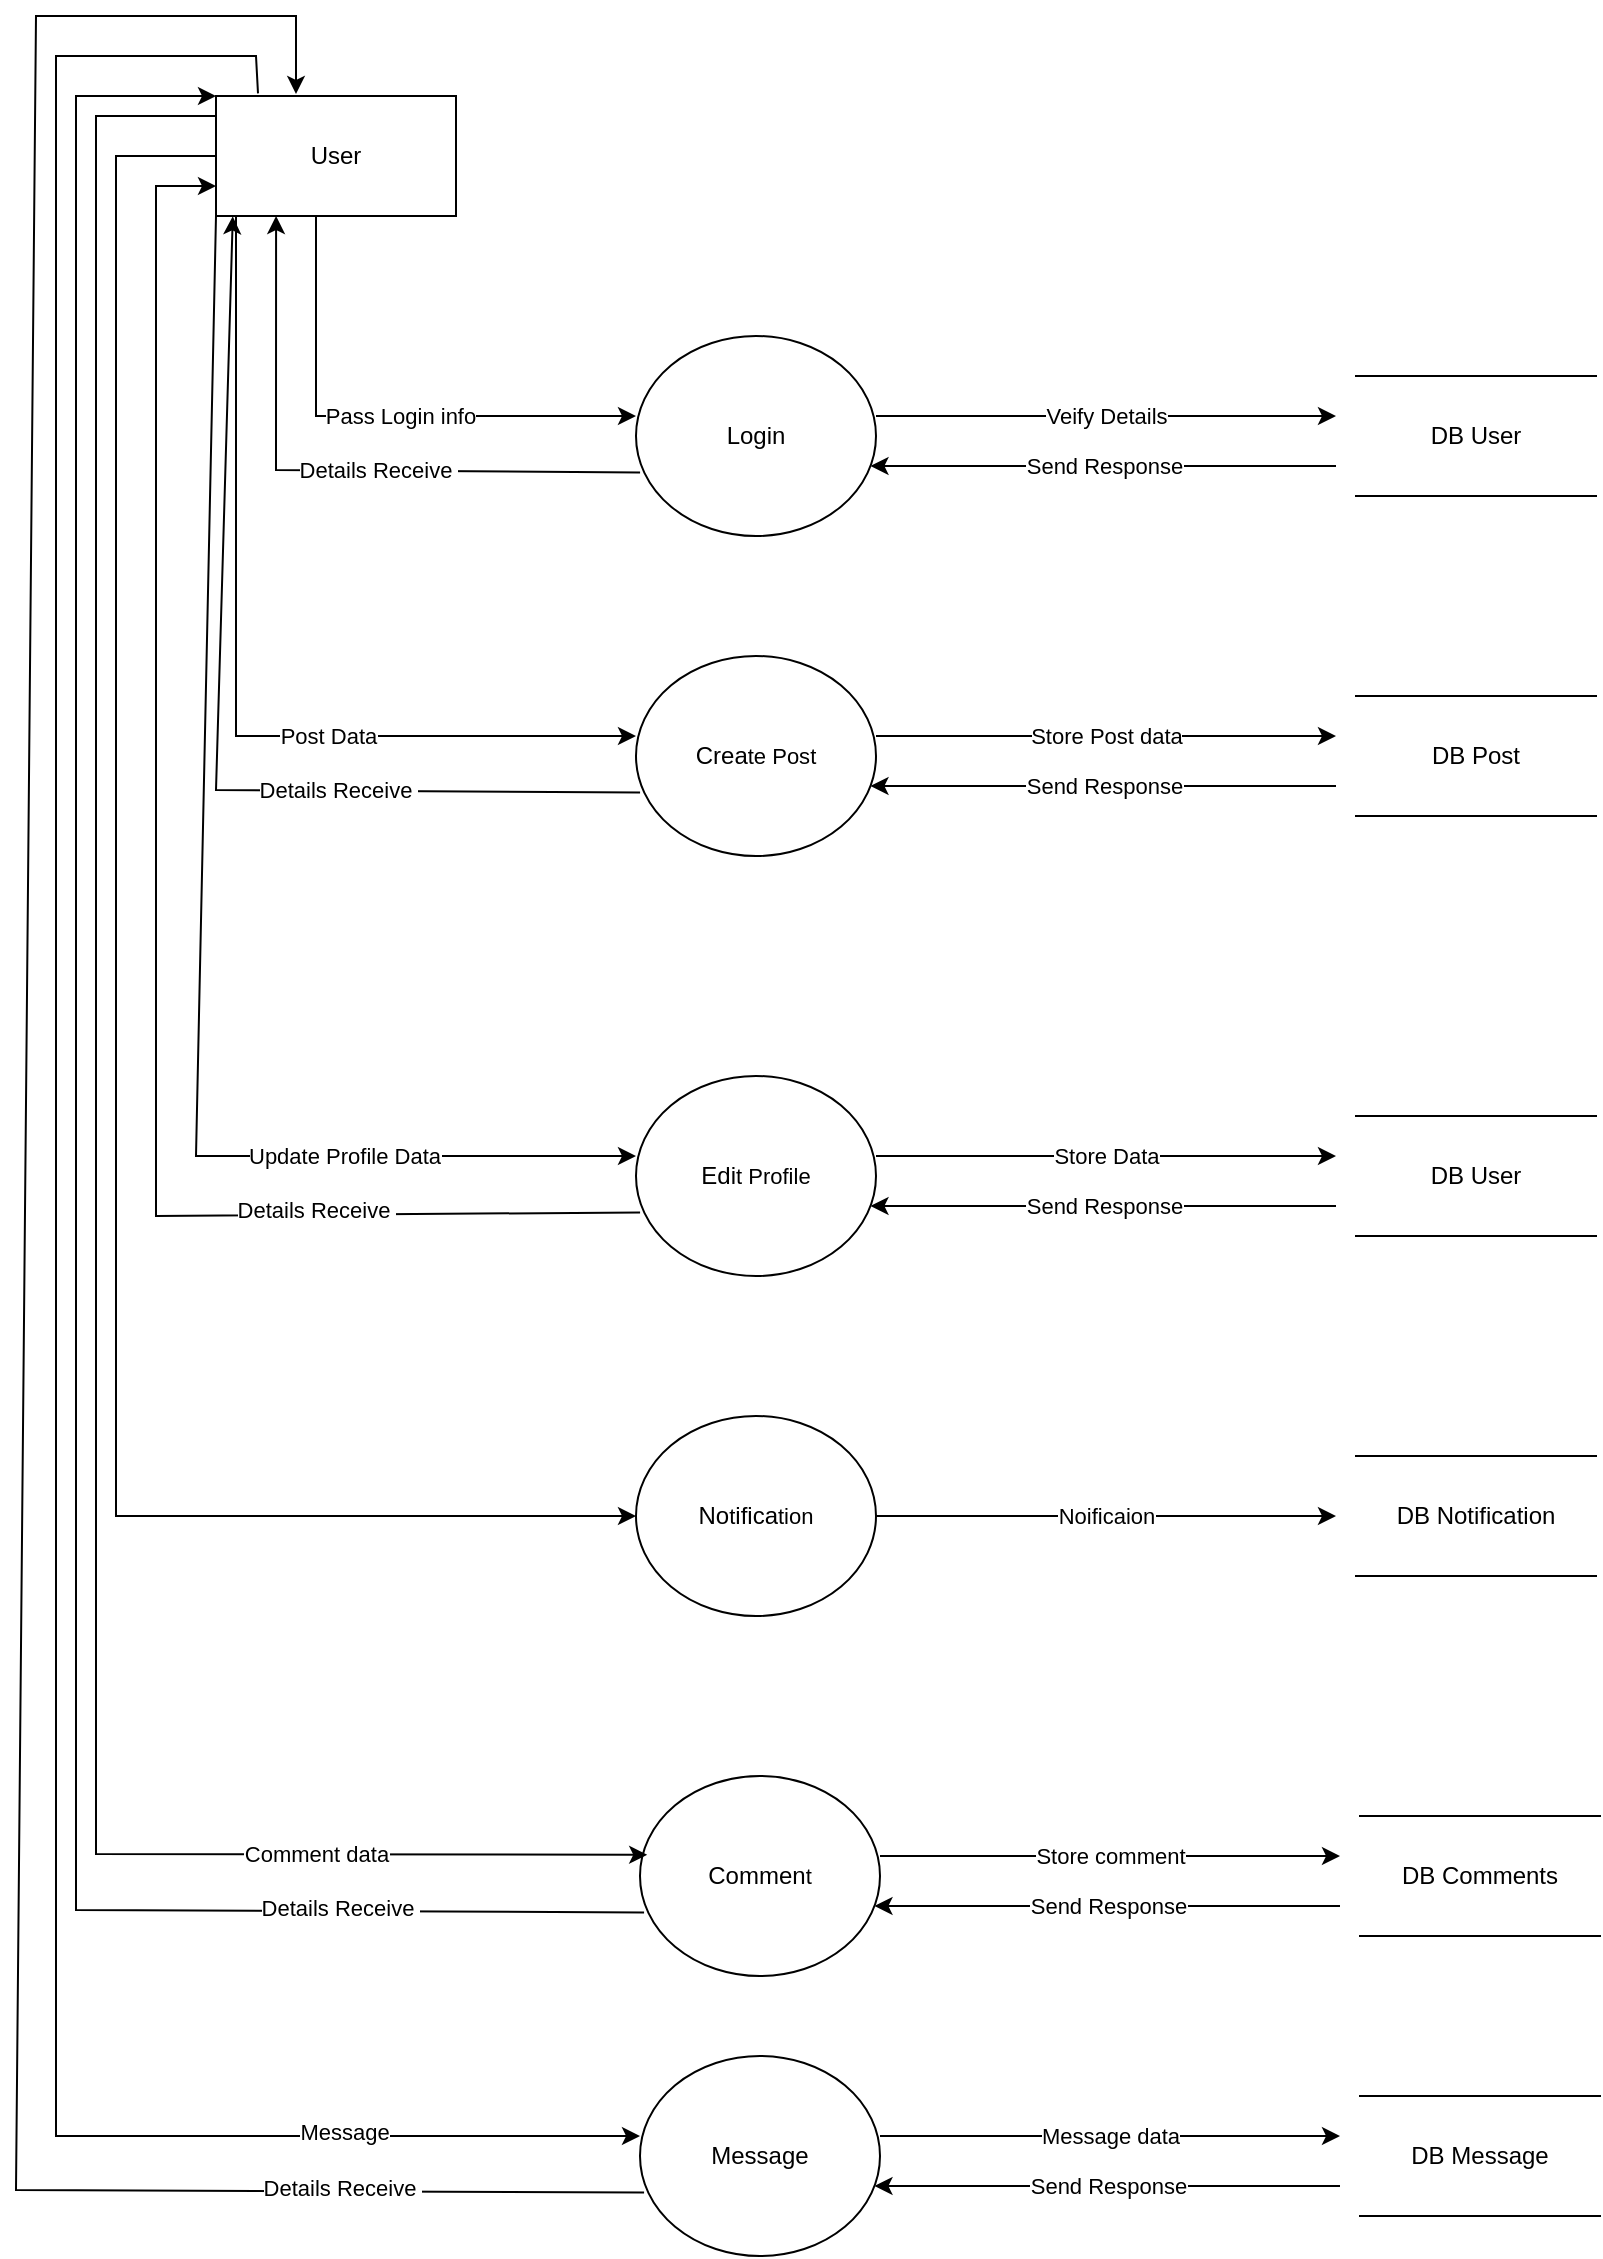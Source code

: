 <mxfile version="24.7.6">
  <diagram name="Page-1" id="g-4OwmUu99pSSspBPPSN">
    <mxGraphModel dx="1235" dy="614" grid="1" gridSize="10" guides="1" tooltips="1" connect="1" arrows="1" fold="1" page="1" pageScale="1" pageWidth="827" pageHeight="1169" math="0" shadow="0">
      <root>
        <mxCell id="0" />
        <mxCell id="1" parent="0" />
        <mxCell id="6DSpFLGJofq4vWxEsyLQ-1" value="User" style="rounded=0;whiteSpace=wrap;html=1;" parent="1" vertex="1">
          <mxGeometry x="120" y="160" width="120" height="60" as="geometry" />
        </mxCell>
        <mxCell id="6DSpFLGJofq4vWxEsyLQ-2" value="Login" style="ellipse;whiteSpace=wrap;html=1;" parent="1" vertex="1">
          <mxGeometry x="330" y="280" width="120" height="100" as="geometry" />
        </mxCell>
        <mxCell id="6DSpFLGJofq4vWxEsyLQ-4" value="" style="endArrow=classic;html=1;rounded=0;entryX=0;entryY=0.5;entryDx=0;entryDy=0;" parent="1" edge="1">
          <mxGeometry relative="1" as="geometry">
            <mxPoint x="170" y="220" as="sourcePoint" />
            <mxPoint x="330" y="320" as="targetPoint" />
            <Array as="points">
              <mxPoint x="170" y="320" />
            </Array>
          </mxGeometry>
        </mxCell>
        <mxCell id="6DSpFLGJofq4vWxEsyLQ-5" value="Pass Login info" style="edgeLabel;resizable=0;html=1;;align=center;verticalAlign=middle;" parent="6DSpFLGJofq4vWxEsyLQ-4" connectable="0" vertex="1">
          <mxGeometry relative="1" as="geometry">
            <mxPoint x="12" as="offset" />
          </mxGeometry>
        </mxCell>
        <mxCell id="6DSpFLGJofq4vWxEsyLQ-6" value="" style="endArrow=classic;html=1;rounded=0;entryX=0;entryY=0.5;entryDx=0;entryDy=0;exitX=1;exitY=0.5;exitDx=0;exitDy=0;" parent="1" edge="1">
          <mxGeometry relative="1" as="geometry">
            <mxPoint x="450" y="320" as="sourcePoint" />
            <mxPoint x="680" y="320" as="targetPoint" />
          </mxGeometry>
        </mxCell>
        <mxCell id="6DSpFLGJofq4vWxEsyLQ-7" value="Veify Details" style="edgeLabel;resizable=0;html=1;;align=center;verticalAlign=middle;" parent="6DSpFLGJofq4vWxEsyLQ-6" connectable="0" vertex="1">
          <mxGeometry relative="1" as="geometry" />
        </mxCell>
        <mxCell id="6DSpFLGJofq4vWxEsyLQ-8" value="" style="endArrow=classic;html=1;rounded=0;entryX=0.417;entryY=1;entryDx=0;entryDy=0;entryPerimeter=0;exitX=0.017;exitY=0.682;exitDx=0;exitDy=0;exitPerimeter=0;" parent="1" source="6DSpFLGJofq4vWxEsyLQ-2" edge="1">
          <mxGeometry relative="1" as="geometry">
            <mxPoint x="320.36" y="347.4" as="sourcePoint" />
            <mxPoint x="150.04" y="220" as="targetPoint" />
            <Array as="points">
              <mxPoint x="150" y="347" />
            </Array>
          </mxGeometry>
        </mxCell>
        <mxCell id="6DSpFLGJofq4vWxEsyLQ-9" value="Details Receive&amp;nbsp;" style="edgeLabel;resizable=0;html=1;;align=center;verticalAlign=middle;" parent="6DSpFLGJofq4vWxEsyLQ-8" connectable="0" vertex="1">
          <mxGeometry relative="1" as="geometry">
            <mxPoint x="23" as="offset" />
          </mxGeometry>
        </mxCell>
        <mxCell id="6DSpFLGJofq4vWxEsyLQ-10" value="" style="endArrow=classic;html=1;rounded=0;entryX=0.977;entryY=0.65;entryDx=0;entryDy=0;entryPerimeter=0;exitX=0;exitY=0.75;exitDx=0;exitDy=0;" parent="1" target="6DSpFLGJofq4vWxEsyLQ-2" edge="1">
          <mxGeometry relative="1" as="geometry">
            <mxPoint x="680" y="345" as="sourcePoint" />
            <mxPoint x="440" y="440" as="targetPoint" />
          </mxGeometry>
        </mxCell>
        <mxCell id="6DSpFLGJofq4vWxEsyLQ-11" value="Send Response" style="edgeLabel;resizable=0;html=1;;align=center;verticalAlign=middle;" parent="6DSpFLGJofq4vWxEsyLQ-10" connectable="0" vertex="1">
          <mxGeometry relative="1" as="geometry" />
        </mxCell>
        <mxCell id="6DSpFLGJofq4vWxEsyLQ-12" value="Crea&lt;span style=&quot;font-size: 11px; text-wrap: nowrap; background-color: rgb(255, 255, 255);&quot;&gt;te Pos&lt;/span&gt;&lt;span style=&quot;font-size: 11px; text-wrap: nowrap; background-color: rgb(255, 255, 255);&quot;&gt;t&lt;/span&gt;" style="ellipse;whiteSpace=wrap;html=1;" parent="1" vertex="1">
          <mxGeometry x="330" y="440" width="120" height="100" as="geometry" />
        </mxCell>
        <mxCell id="6DSpFLGJofq4vWxEsyLQ-14" value="" style="endArrow=classic;html=1;rounded=0;entryX=0;entryY=0.5;entryDx=0;entryDy=0;" parent="1" edge="1">
          <mxGeometry relative="1" as="geometry">
            <mxPoint x="130" y="220" as="sourcePoint" />
            <mxPoint x="330" y="480" as="targetPoint" />
            <Array as="points">
              <mxPoint x="130" y="480" />
            </Array>
          </mxGeometry>
        </mxCell>
        <mxCell id="6DSpFLGJofq4vWxEsyLQ-15" value="Post Data" style="edgeLabel;resizable=0;html=1;;align=center;verticalAlign=middle;" parent="6DSpFLGJofq4vWxEsyLQ-14" connectable="0" vertex="1">
          <mxGeometry relative="1" as="geometry">
            <mxPoint x="46" y="30" as="offset" />
          </mxGeometry>
        </mxCell>
        <mxCell id="6DSpFLGJofq4vWxEsyLQ-16" value="" style="endArrow=classic;html=1;rounded=0;entryX=0;entryY=0.5;entryDx=0;entryDy=0;exitX=1;exitY=0.5;exitDx=0;exitDy=0;" parent="1" edge="1">
          <mxGeometry relative="1" as="geometry">
            <mxPoint x="450" y="480" as="sourcePoint" />
            <mxPoint x="680" y="480" as="targetPoint" />
          </mxGeometry>
        </mxCell>
        <mxCell id="6DSpFLGJofq4vWxEsyLQ-17" value="Store Post data" style="edgeLabel;resizable=0;html=1;;align=center;verticalAlign=middle;" parent="6DSpFLGJofq4vWxEsyLQ-16" connectable="0" vertex="1">
          <mxGeometry relative="1" as="geometry" />
        </mxCell>
        <mxCell id="6DSpFLGJofq4vWxEsyLQ-18" value="" style="endArrow=classic;html=1;rounded=0;entryX=0.07;entryY=1.003;entryDx=0;entryDy=0;entryPerimeter=0;exitX=0.017;exitY=0.682;exitDx=0;exitDy=0;exitPerimeter=0;" parent="1" source="6DSpFLGJofq4vWxEsyLQ-12" target="6DSpFLGJofq4vWxEsyLQ-1" edge="1">
          <mxGeometry relative="1" as="geometry">
            <mxPoint x="320.36" y="507.4" as="sourcePoint" />
            <mxPoint x="150.04" y="380" as="targetPoint" />
            <Array as="points">
              <mxPoint x="120" y="507" />
            </Array>
          </mxGeometry>
        </mxCell>
        <mxCell id="6DSpFLGJofq4vWxEsyLQ-19" value="Details Receive&amp;nbsp;" style="edgeLabel;resizable=0;html=1;;align=center;verticalAlign=middle;" parent="6DSpFLGJofq4vWxEsyLQ-18" connectable="0" vertex="1">
          <mxGeometry relative="1" as="geometry">
            <mxPoint x="60" y="37" as="offset" />
          </mxGeometry>
        </mxCell>
        <mxCell id="6DSpFLGJofq4vWxEsyLQ-20" value="" style="endArrow=classic;html=1;rounded=0;entryX=0.977;entryY=0.65;entryDx=0;entryDy=0;entryPerimeter=0;exitX=0;exitY=0.75;exitDx=0;exitDy=0;" parent="1" target="6DSpFLGJofq4vWxEsyLQ-12" edge="1">
          <mxGeometry relative="1" as="geometry">
            <mxPoint x="680" y="505" as="sourcePoint" />
            <mxPoint x="440" y="600" as="targetPoint" />
          </mxGeometry>
        </mxCell>
        <mxCell id="6DSpFLGJofq4vWxEsyLQ-21" value="Send Response" style="edgeLabel;resizable=0;html=1;;align=center;verticalAlign=middle;" parent="6DSpFLGJofq4vWxEsyLQ-20" connectable="0" vertex="1">
          <mxGeometry relative="1" as="geometry" />
        </mxCell>
        <mxCell id="6DSpFLGJofq4vWxEsyLQ-22" value="Edi&lt;span style=&quot;font-size: 11px; text-wrap: nowrap; background-color: rgb(255, 255, 255);&quot;&gt;t Profile&lt;/span&gt;" style="ellipse;whiteSpace=wrap;html=1;" parent="1" vertex="1">
          <mxGeometry x="330" y="650" width="120" height="100" as="geometry" />
        </mxCell>
        <mxCell id="6DSpFLGJofq4vWxEsyLQ-24" value="" style="endArrow=classic;html=1;rounded=0;entryX=0;entryY=0.5;entryDx=0;entryDy=0;exitX=0;exitY=1;exitDx=0;exitDy=0;" parent="1" source="6DSpFLGJofq4vWxEsyLQ-1" edge="1">
          <mxGeometry relative="1" as="geometry">
            <mxPoint x="170" y="590" as="sourcePoint" />
            <mxPoint x="330" y="690" as="targetPoint" />
            <Array as="points">
              <mxPoint x="110" y="690" />
            </Array>
          </mxGeometry>
        </mxCell>
        <mxCell id="6DSpFLGJofq4vWxEsyLQ-25" value="Update Profile Data" style="edgeLabel;resizable=0;html=1;;align=center;verticalAlign=middle;" parent="6DSpFLGJofq4vWxEsyLQ-24" connectable="0" vertex="1">
          <mxGeometry relative="1" as="geometry">
            <mxPoint x="71" y="125" as="offset" />
          </mxGeometry>
        </mxCell>
        <mxCell id="6DSpFLGJofq4vWxEsyLQ-26" value="" style="endArrow=classic;html=1;rounded=0;entryX=0;entryY=0.5;entryDx=0;entryDy=0;exitX=1;exitY=0.5;exitDx=0;exitDy=0;" parent="1" edge="1">
          <mxGeometry relative="1" as="geometry">
            <mxPoint x="450" y="690" as="sourcePoint" />
            <mxPoint x="680" y="690" as="targetPoint" />
          </mxGeometry>
        </mxCell>
        <mxCell id="6DSpFLGJofq4vWxEsyLQ-27" value="Store Data" style="edgeLabel;resizable=0;html=1;;align=center;verticalAlign=middle;" parent="6DSpFLGJofq4vWxEsyLQ-26" connectable="0" vertex="1">
          <mxGeometry relative="1" as="geometry" />
        </mxCell>
        <mxCell id="6DSpFLGJofq4vWxEsyLQ-28" value="" style="endArrow=classic;html=1;rounded=0;exitX=0.017;exitY=0.682;exitDx=0;exitDy=0;exitPerimeter=0;entryX=0;entryY=0.75;entryDx=0;entryDy=0;" parent="1" source="6DSpFLGJofq4vWxEsyLQ-22" target="6DSpFLGJofq4vWxEsyLQ-1" edge="1">
          <mxGeometry relative="1" as="geometry">
            <mxPoint x="320.36" y="717.4" as="sourcePoint" />
            <mxPoint x="80" y="200" as="targetPoint" />
            <Array as="points">
              <mxPoint x="90" y="720" />
              <mxPoint x="90" y="205" />
            </Array>
          </mxGeometry>
        </mxCell>
        <mxCell id="6DSpFLGJofq4vWxEsyLQ-29" value="Details Receive&amp;nbsp;" style="edgeLabel;resizable=0;html=1;;align=center;verticalAlign=middle;" parent="6DSpFLGJofq4vWxEsyLQ-28" connectable="0" vertex="1">
          <mxGeometry relative="1" as="geometry">
            <mxPoint x="80" y="148" as="offset" />
          </mxGeometry>
        </mxCell>
        <mxCell id="6DSpFLGJofq4vWxEsyLQ-30" value="" style="endArrow=classic;html=1;rounded=0;entryX=0.977;entryY=0.65;entryDx=0;entryDy=0;entryPerimeter=0;exitX=0;exitY=0.75;exitDx=0;exitDy=0;" parent="1" target="6DSpFLGJofq4vWxEsyLQ-22" edge="1">
          <mxGeometry relative="1" as="geometry">
            <mxPoint x="680" y="715" as="sourcePoint" />
            <mxPoint x="440" y="810" as="targetPoint" />
          </mxGeometry>
        </mxCell>
        <mxCell id="6DSpFLGJofq4vWxEsyLQ-31" value="Send Response" style="edgeLabel;resizable=0;html=1;;align=center;verticalAlign=middle;" parent="6DSpFLGJofq4vWxEsyLQ-30" connectable="0" vertex="1">
          <mxGeometry relative="1" as="geometry" />
        </mxCell>
        <mxCell id="6DSpFLGJofq4vWxEsyLQ-32" value="No&lt;span style=&quot;font-size: 11px; text-wrap: nowrap; background-color: rgb(255, 255, 255);&quot;&gt;t&lt;/span&gt;ifica&lt;span style=&quot;font-size: 11px; text-wrap: nowrap; background-color: rgb(255, 255, 255);&quot;&gt;tion&lt;/span&gt;" style="ellipse;whiteSpace=wrap;html=1;" parent="1" vertex="1">
          <mxGeometry x="330" y="820" width="120" height="100" as="geometry" />
        </mxCell>
        <mxCell id="6DSpFLGJofq4vWxEsyLQ-34" value="" style="endArrow=classic;html=1;rounded=0;entryX=0;entryY=0.5;entryDx=0;entryDy=0;exitX=0;exitY=0.5;exitDx=0;exitDy=0;" parent="1" source="6DSpFLGJofq4vWxEsyLQ-1" target="6DSpFLGJofq4vWxEsyLQ-32" edge="1">
          <mxGeometry relative="1" as="geometry">
            <mxPoint x="170" y="760" as="sourcePoint" />
            <mxPoint x="330" y="860" as="targetPoint" />
            <Array as="points">
              <mxPoint x="70" y="190" />
              <mxPoint x="70" y="870" />
            </Array>
          </mxGeometry>
        </mxCell>
        <mxCell id="6DSpFLGJofq4vWxEsyLQ-36" value="" style="endArrow=classic;html=1;rounded=0;entryX=0;entryY=0.5;entryDx=0;entryDy=0;exitX=1;exitY=0.5;exitDx=0;exitDy=0;" parent="1" edge="1">
          <mxGeometry relative="1" as="geometry">
            <mxPoint x="450" y="870" as="sourcePoint" />
            <mxPoint x="680" y="870" as="targetPoint" />
          </mxGeometry>
        </mxCell>
        <mxCell id="6DSpFLGJofq4vWxEsyLQ-37" value="Noificaion" style="edgeLabel;resizable=0;html=1;;align=center;verticalAlign=middle;" parent="6DSpFLGJofq4vWxEsyLQ-36" connectable="0" vertex="1">
          <mxGeometry relative="1" as="geometry" />
        </mxCell>
        <mxCell id="6DSpFLGJofq4vWxEsyLQ-42" value="DB User" style="shape=partialRectangle;whiteSpace=wrap;html=1;left=0;right=0;fillColor=none;" parent="1" vertex="1">
          <mxGeometry x="690" y="300" width="120" height="60" as="geometry" />
        </mxCell>
        <mxCell id="6DSpFLGJofq4vWxEsyLQ-43" value="DB Notification" style="shape=partialRectangle;whiteSpace=wrap;html=1;left=0;right=0;fillColor=none;" parent="1" vertex="1">
          <mxGeometry x="690" y="840" width="120" height="60" as="geometry" />
        </mxCell>
        <mxCell id="6DSpFLGJofq4vWxEsyLQ-44" value="DB User" style="shape=partialRectangle;whiteSpace=wrap;html=1;left=0;right=0;fillColor=none;" parent="1" vertex="1">
          <mxGeometry x="690" y="670" width="120" height="60" as="geometry" />
        </mxCell>
        <mxCell id="6DSpFLGJofq4vWxEsyLQ-45" value="DB Post" style="shape=partialRectangle;whiteSpace=wrap;html=1;left=0;right=0;fillColor=none;" parent="1" vertex="1">
          <mxGeometry x="690" y="460" width="120" height="60" as="geometry" />
        </mxCell>
        <mxCell id="6DSpFLGJofq4vWxEsyLQ-169" value="Commen&lt;span style=&quot;font-size: 11px; text-wrap: nowrap; background-color: rgb(255, 255, 255);&quot;&gt;t&lt;/span&gt;" style="ellipse;whiteSpace=wrap;html=1;" parent="1" vertex="1">
          <mxGeometry x="332" y="1000" width="120" height="100" as="geometry" />
        </mxCell>
        <mxCell id="6DSpFLGJofq4vWxEsyLQ-170" value="" style="endArrow=classic;html=1;rounded=0;entryX=0.03;entryY=0.394;entryDx=0;entryDy=0;entryPerimeter=0;" parent="1" target="6DSpFLGJofq4vWxEsyLQ-169" edge="1">
          <mxGeometry relative="1" as="geometry">
            <mxPoint x="120" y="170" as="sourcePoint" />
            <mxPoint x="200" y="1040" as="targetPoint" />
            <Array as="points">
              <mxPoint x="60" y="170" />
              <mxPoint x="60" y="1039" />
            </Array>
          </mxGeometry>
        </mxCell>
        <mxCell id="6DSpFLGJofq4vWxEsyLQ-171" value="Comment data" style="edgeLabel;resizable=0;html=1;;align=center;verticalAlign=middle;" parent="6DSpFLGJofq4vWxEsyLQ-170" connectable="0" vertex="1">
          <mxGeometry relative="1" as="geometry">
            <mxPoint x="110" y="326" as="offset" />
          </mxGeometry>
        </mxCell>
        <mxCell id="6DSpFLGJofq4vWxEsyLQ-172" value="" style="endArrow=classic;html=1;rounded=0;entryX=0;entryY=0.5;entryDx=0;entryDy=0;exitX=1;exitY=0.5;exitDx=0;exitDy=0;" parent="1" edge="1">
          <mxGeometry relative="1" as="geometry">
            <mxPoint x="452" y="1040" as="sourcePoint" />
            <mxPoint x="682" y="1040" as="targetPoint" />
          </mxGeometry>
        </mxCell>
        <mxCell id="6DSpFLGJofq4vWxEsyLQ-173" value="Store comment" style="edgeLabel;resizable=0;html=1;;align=center;verticalAlign=middle;" parent="6DSpFLGJofq4vWxEsyLQ-172" connectable="0" vertex="1">
          <mxGeometry relative="1" as="geometry" />
        </mxCell>
        <mxCell id="6DSpFLGJofq4vWxEsyLQ-174" value="" style="endArrow=classic;html=1;rounded=0;entryX=0;entryY=0;entryDx=0;entryDy=0;exitX=0.017;exitY=0.682;exitDx=0;exitDy=0;exitPerimeter=0;" parent="1" source="6DSpFLGJofq4vWxEsyLQ-169" target="6DSpFLGJofq4vWxEsyLQ-1" edge="1">
          <mxGeometry relative="1" as="geometry">
            <mxPoint x="190.36" y="1067.4" as="sourcePoint" />
            <mxPoint x="20.04" y="940" as="targetPoint" />
            <Array as="points">
              <mxPoint x="50" y="1067" />
              <mxPoint x="50" y="160" />
            </Array>
          </mxGeometry>
        </mxCell>
        <mxCell id="6DSpFLGJofq4vWxEsyLQ-175" value="Details Receive&amp;nbsp;" style="edgeLabel;resizable=0;html=1;;align=center;verticalAlign=middle;" parent="6DSpFLGJofq4vWxEsyLQ-174" connectable="0" vertex="1">
          <mxGeometry relative="1" as="geometry">
            <mxPoint x="132" y="345" as="offset" />
          </mxGeometry>
        </mxCell>
        <mxCell id="6DSpFLGJofq4vWxEsyLQ-176" value="" style="endArrow=classic;html=1;rounded=0;entryX=0.977;entryY=0.65;entryDx=0;entryDy=0;entryPerimeter=0;exitX=0;exitY=0.75;exitDx=0;exitDy=0;" parent="1" target="6DSpFLGJofq4vWxEsyLQ-169" edge="1">
          <mxGeometry relative="1" as="geometry">
            <mxPoint x="682" y="1065" as="sourcePoint" />
            <mxPoint x="442" y="1160" as="targetPoint" />
          </mxGeometry>
        </mxCell>
        <mxCell id="6DSpFLGJofq4vWxEsyLQ-177" value="Send Response" style="edgeLabel;resizable=0;html=1;;align=center;verticalAlign=middle;" parent="6DSpFLGJofq4vWxEsyLQ-176" connectable="0" vertex="1">
          <mxGeometry relative="1" as="geometry" />
        </mxCell>
        <mxCell id="6DSpFLGJofq4vWxEsyLQ-178" value="DB Comments" style="shape=partialRectangle;whiteSpace=wrap;html=1;left=0;right=0;fillColor=none;" parent="1" vertex="1">
          <mxGeometry x="692" y="1020" width="120" height="60" as="geometry" />
        </mxCell>
        <mxCell id="r96osmJHh8GL2CP-nq_v-1" value="Message" style="ellipse;whiteSpace=wrap;html=1;" vertex="1" parent="1">
          <mxGeometry x="332" y="1140" width="120" height="100" as="geometry" />
        </mxCell>
        <mxCell id="r96osmJHh8GL2CP-nq_v-2" value="" style="endArrow=classic;html=1;rounded=0;entryX=0;entryY=0.5;entryDx=0;entryDy=0;exitX=0.175;exitY=-0.022;exitDx=0;exitDy=0;exitPerimeter=0;" edge="1" parent="1" source="6DSpFLGJofq4vWxEsyLQ-1">
          <mxGeometry relative="1" as="geometry">
            <mxPoint x="172" y="1080" as="sourcePoint" />
            <mxPoint x="332" y="1180" as="targetPoint" />
            <Array as="points">
              <mxPoint x="140" y="140" />
              <mxPoint x="40" y="140" />
              <mxPoint x="40" y="1180" />
            </Array>
          </mxGeometry>
        </mxCell>
        <mxCell id="r96osmJHh8GL2CP-nq_v-3" value="Message" style="edgeLabel;resizable=0;html=1;;align=center;verticalAlign=middle;" connectable="0" vertex="1" parent="r96osmJHh8GL2CP-nq_v-2">
          <mxGeometry relative="1" as="geometry">
            <mxPoint x="144" y="431" as="offset" />
          </mxGeometry>
        </mxCell>
        <mxCell id="r96osmJHh8GL2CP-nq_v-4" value="" style="endArrow=classic;html=1;rounded=0;entryX=0;entryY=0.5;entryDx=0;entryDy=0;exitX=1;exitY=0.5;exitDx=0;exitDy=0;" edge="1" parent="1">
          <mxGeometry relative="1" as="geometry">
            <mxPoint x="452" y="1180" as="sourcePoint" />
            <mxPoint x="682" y="1180" as="targetPoint" />
          </mxGeometry>
        </mxCell>
        <mxCell id="r96osmJHh8GL2CP-nq_v-5" value="Message data" style="edgeLabel;resizable=0;html=1;;align=center;verticalAlign=middle;" connectable="0" vertex="1" parent="r96osmJHh8GL2CP-nq_v-4">
          <mxGeometry relative="1" as="geometry" />
        </mxCell>
        <mxCell id="r96osmJHh8GL2CP-nq_v-6" value="" style="endArrow=classic;html=1;rounded=0;exitX=0.017;exitY=0.682;exitDx=0;exitDy=0;exitPerimeter=0;" edge="1" parent="1" source="r96osmJHh8GL2CP-nq_v-1">
          <mxGeometry relative="1" as="geometry">
            <mxPoint x="322.36" y="1207.4" as="sourcePoint" />
            <mxPoint x="160" y="159" as="targetPoint" />
            <Array as="points">
              <mxPoint x="20" y="1207" />
              <mxPoint x="30" y="120" />
              <mxPoint x="160" y="120" />
            </Array>
          </mxGeometry>
        </mxCell>
        <mxCell id="r96osmJHh8GL2CP-nq_v-7" value="Details Receive&amp;nbsp;" style="edgeLabel;resizable=0;html=1;;align=center;verticalAlign=middle;" connectable="0" vertex="1" parent="r96osmJHh8GL2CP-nq_v-6">
          <mxGeometry relative="1" as="geometry">
            <mxPoint x="158" y="470" as="offset" />
          </mxGeometry>
        </mxCell>
        <mxCell id="r96osmJHh8GL2CP-nq_v-8" value="" style="endArrow=classic;html=1;rounded=0;entryX=0.977;entryY=0.65;entryDx=0;entryDy=0;entryPerimeter=0;exitX=0;exitY=0.75;exitDx=0;exitDy=0;" edge="1" parent="1" target="r96osmJHh8GL2CP-nq_v-1">
          <mxGeometry relative="1" as="geometry">
            <mxPoint x="682" y="1205" as="sourcePoint" />
            <mxPoint x="442" y="1300" as="targetPoint" />
          </mxGeometry>
        </mxCell>
        <mxCell id="r96osmJHh8GL2CP-nq_v-9" value="Send Response" style="edgeLabel;resizable=0;html=1;;align=center;verticalAlign=middle;" connectable="0" vertex="1" parent="r96osmJHh8GL2CP-nq_v-8">
          <mxGeometry relative="1" as="geometry" />
        </mxCell>
        <mxCell id="r96osmJHh8GL2CP-nq_v-10" value="DB Message" style="shape=partialRectangle;whiteSpace=wrap;html=1;left=0;right=0;fillColor=none;" vertex="1" parent="1">
          <mxGeometry x="692" y="1160" width="120" height="60" as="geometry" />
        </mxCell>
      </root>
    </mxGraphModel>
  </diagram>
</mxfile>
